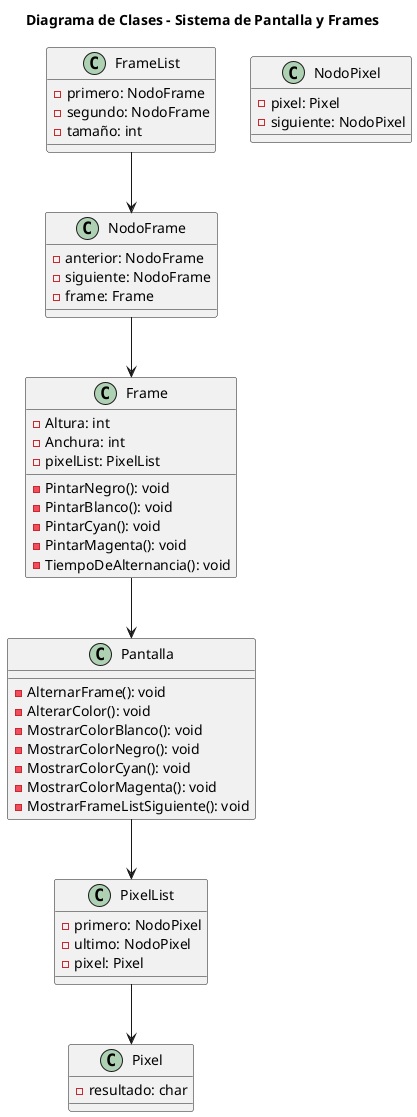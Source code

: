@startuml

title Diagrama de Clases - Sistema de Pantalla y Frames

class Pantalla {
  - AlternarFrame(): void
  - AlterarColor(): void
  - MostrarColorBlanco(): void
  - MostrarColorNegro(): void
  - MostrarColorCyan(): void
  - MostrarColorMagenta(): void
  - MostrarFrameListSiguiente(): void
}

class FrameList {
  - primero: NodoFrame
  - segundo: NodoFrame
  - tamaño: int
}

class NodoFrame {
  - anterior: NodoFrame
  - siguiente: NodoFrame
  - frame: Frame
}

class Frame {
  - PintarNegro(): void
  - PintarBlanco(): void
  - PintarCyan(): void
  - PintarMagenta(): void
  - TiempoDeAlternancia(): void
  - Altura: int
  - Anchura: int
  - pixelList: PixelList
}

class PixelList {
  - primero: NodoPixel
  - ultimo: NodoPixel
  - pixel: Pixel
}

class NodoPixel {
  - pixel: Pixel
  - siguiente: NodoPixel
}

class Pixel {
  - resultado: char
}

FrameList --> NodoFrame
NodoFrame --> Frame
Frame --> Pantalla
Pantalla --> PixelList
PixelList --> Pixel

@enduml

